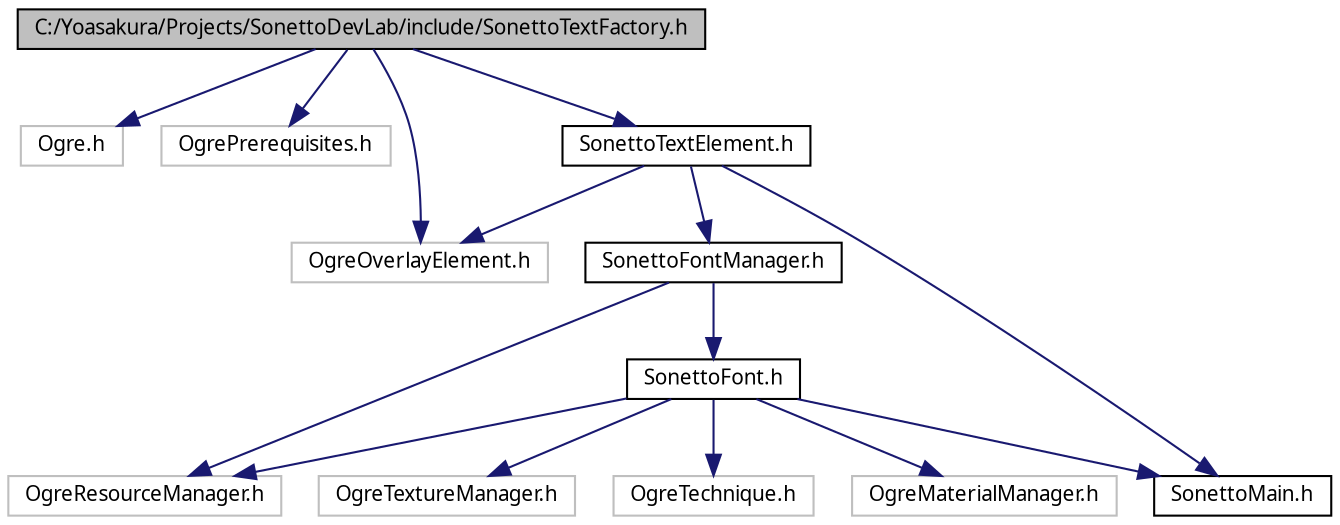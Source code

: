 digraph G
{
  bgcolor="transparent";
  edge [fontname="FreeSans.ttf",fontsize=10,labelfontname="FreeSans.ttf",labelfontsize=10];
  node [fontname="FreeSans.ttf",fontsize=10,shape=record];
  Node1 [label="C:/Yoasakura/Projects/SonettoDevLab/include/SonettoTextFactory.h",height=0.2,width=0.4,color="black", fillcolor="grey75", style="filled" fontcolor="black"];
  Node1 -> Node2 [color="midnightblue",fontsize=10,style="solid",fontname="FreeSans.ttf"];
  Node2 [label="Ogre.h",height=0.2,width=0.4,color="grey75"];
  Node1 -> Node3 [color="midnightblue",fontsize=10,style="solid",fontname="FreeSans.ttf"];
  Node3 [label="OgrePrerequisites.h",height=0.2,width=0.4,color="grey75"];
  Node1 -> Node4 [color="midnightblue",fontsize=10,style="solid",fontname="FreeSans.ttf"];
  Node4 [label="OgreOverlayElement.h",height=0.2,width=0.4,color="grey75"];
  Node1 -> Node5 [color="midnightblue",fontsize=10,style="solid",fontname="FreeSans.ttf"];
  Node5 [label="SonettoTextElement.h",height=0.2,width=0.4,color="black",URL="$_sonetto_text_element_8h.html"];
  Node5 -> Node4 [color="midnightblue",fontsize=10,style="solid",fontname="FreeSans.ttf"];
  Node5 -> Node6 [color="midnightblue",fontsize=10,style="solid",fontname="FreeSans.ttf"];
  Node6 [label="SonettoMain.h",height=0.2,width=0.4,color="black",URL="$_sonetto_main_8h.html"];
  Node5 -> Node7 [color="midnightblue",fontsize=10,style="solid",fontname="FreeSans.ttf"];
  Node7 [label="SonettoFontManager.h",height=0.2,width=0.4,color="black",URL="$_sonetto_font_manager_8h.html"];
  Node7 -> Node8 [color="midnightblue",fontsize=10,style="solid",fontname="FreeSans.ttf"];
  Node8 [label="OgreResourceManager.h",height=0.2,width=0.4,color="grey75"];
  Node7 -> Node9 [color="midnightblue",fontsize=10,style="solid",fontname="FreeSans.ttf"];
  Node9 [label="SonettoFont.h",height=0.2,width=0.4,color="black",URL="$_sonetto_font_8h.html"];
  Node9 -> Node8 [color="midnightblue",fontsize=10,style="solid",fontname="FreeSans.ttf"];
  Node9 -> Node10 [color="midnightblue",fontsize=10,style="solid",fontname="FreeSans.ttf"];
  Node10 [label="OgreMaterialManager.h",height=0.2,width=0.4,color="grey75"];
  Node9 -> Node11 [color="midnightblue",fontsize=10,style="solid",fontname="FreeSans.ttf"];
  Node11 [label="OgreTextureManager.h",height=0.2,width=0.4,color="grey75"];
  Node9 -> Node12 [color="midnightblue",fontsize=10,style="solid",fontname="FreeSans.ttf"];
  Node12 [label="OgreTechnique.h",height=0.2,width=0.4,color="grey75"];
  Node9 -> Node6 [color="midnightblue",fontsize=10,style="solid",fontname="FreeSans.ttf"];
}
